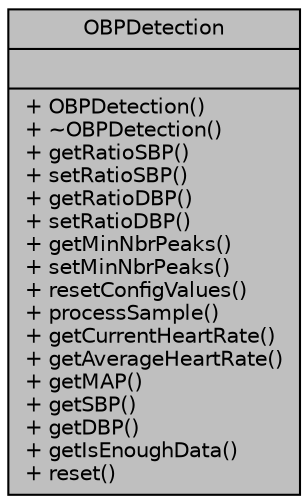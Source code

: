 digraph "OBPDetection"
{
 // LATEX_PDF_SIZE
  bgcolor="transparent";
  edge [fontname="Helvetica",fontsize="10",labelfontname="Helvetica",labelfontsize="10"];
  node [fontname="Helvetica",fontsize="10",shape=record];
  Node1 [label="{OBPDetection\n||+ OBPDetection()\l+ ~OBPDetection()\l+ getRatioSBP()\l+ setRatioSBP()\l+ getRatioDBP()\l+ setRatioDBP()\l+ getMinNbrPeaks()\l+ setMinNbrPeaks()\l+ resetConfigValues()\l+ processSample()\l+ getCurrentHeartRate()\l+ getAverageHeartRate()\l+ getMAP()\l+ getSBP()\l+ getDBP()\l+ getIsEnoughData()\l+ reset()\l}",height=0.2,width=0.4,color="black", fillcolor="grey75", style="filled", fontcolor="black",tooltip="The OBPDetection class handles the implementation of the algorithm to get blood pressure and heart ra..."];
}
